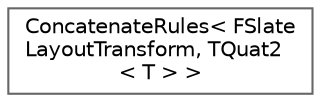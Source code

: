 digraph "Graphical Class Hierarchy"
{
 // INTERACTIVE_SVG=YES
 // LATEX_PDF_SIZE
  bgcolor="transparent";
  edge [fontname=Helvetica,fontsize=10,labelfontname=Helvetica,labelfontsize=10];
  node [fontname=Helvetica,fontsize=10,shape=box,height=0.2,width=0.4];
  rankdir="LR";
  Node0 [id="Node000000",label="ConcatenateRules\< FSlate\lLayoutTransform, TQuat2\l\< T \> \>",height=0.2,width=0.4,color="grey40", fillcolor="white", style="filled",URL="$d6/dee/structConcatenateRules_3_01FSlateLayoutTransform_00_01TQuat2_3_01T_01_4_01_4.html",tooltip=" "];
}
